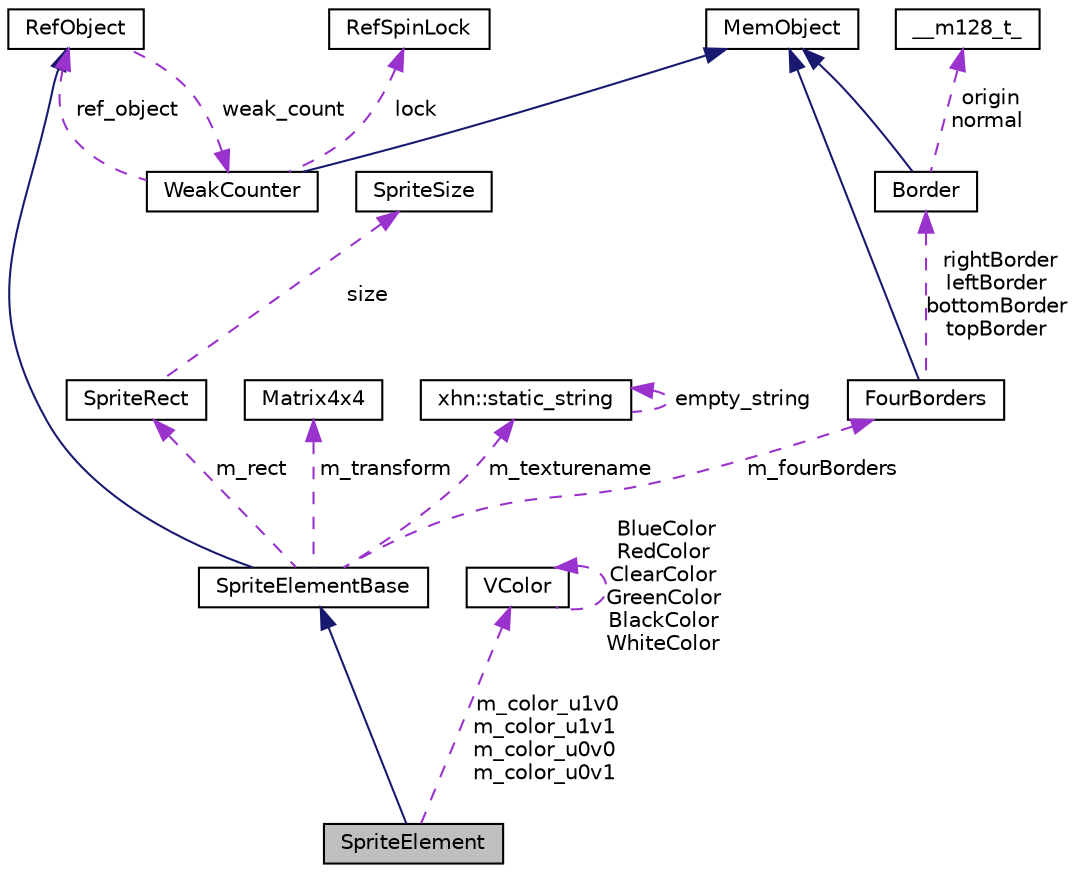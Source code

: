 digraph "SpriteElement"
{
  edge [fontname="Helvetica",fontsize="10",labelfontname="Helvetica",labelfontsize="10"];
  node [fontname="Helvetica",fontsize="10",shape=record];
  Node1 [label="SpriteElement",height=0.2,width=0.4,color="black", fillcolor="grey75", style="filled", fontcolor="black"];
  Node2 -> Node1 [dir="back",color="midnightblue",fontsize="10",style="solid",fontname="Helvetica"];
  Node2 [label="SpriteElementBase",height=0.2,width=0.4,color="black", fillcolor="white", style="filled",URL="$class_sprite_element_base.html",tooltip="SpriteElementBase. "];
  Node3 -> Node2 [dir="back",color="midnightblue",fontsize="10",style="solid",fontname="Helvetica"];
  Node3 [label="RefObject",height=0.2,width=0.4,color="black", fillcolor="white", style="filled",URL="$class_ref_object.html"];
  Node4 -> Node3 [dir="back",color="darkorchid3",fontsize="10",style="dashed",label=" weak_count" ,fontname="Helvetica"];
  Node4 [label="WeakCounter",height=0.2,width=0.4,color="black", fillcolor="white", style="filled",URL="$class_weak_counter.html",tooltip="WeakCounter. "];
  Node5 -> Node4 [dir="back",color="midnightblue",fontsize="10",style="solid",fontname="Helvetica"];
  Node5 [label="MemObject",height=0.2,width=0.4,color="black", fillcolor="white", style="filled",URL="$class_mem_object.html"];
  Node6 -> Node4 [dir="back",color="darkorchid3",fontsize="10",style="dashed",label=" lock" ,fontname="Helvetica"];
  Node6 [label="RefSpinLock",height=0.2,width=0.4,color="black", fillcolor="white", style="filled",URL="$class_ref_spin_lock.html"];
  Node3 -> Node4 [dir="back",color="darkorchid3",fontsize="10",style="dashed",label=" ref_object" ,fontname="Helvetica"];
  Node7 -> Node2 [dir="back",color="darkorchid3",fontsize="10",style="dashed",label=" m_fourBorders" ,fontname="Helvetica"];
  Node7 [label="FourBorders",height=0.2,width=0.4,color="black", fillcolor="white", style="filled",URL="$struct_four_borders.html"];
  Node5 -> Node7 [dir="back",color="midnightblue",fontsize="10",style="solid",fontname="Helvetica"];
  Node8 -> Node7 [dir="back",color="darkorchid3",fontsize="10",style="dashed",label=" rightBorder\nleftBorder\nbottomBorder\ntopBorder" ,fontname="Helvetica"];
  Node8 [label="Border",height=0.2,width=0.4,color="black", fillcolor="white", style="filled",URL="$class_border.html"];
  Node5 -> Node8 [dir="back",color="midnightblue",fontsize="10",style="solid",fontname="Helvetica"];
  Node9 -> Node8 [dir="back",color="darkorchid3",fontsize="10",style="dashed",label=" origin\nnormal" ,fontname="Helvetica"];
  Node9 [label="__m128_t_",height=0.2,width=0.4,color="black", fillcolor="white", style="filled",URL="$struct____m128__t__.html"];
  Node10 -> Node2 [dir="back",color="darkorchid3",fontsize="10",style="dashed",label=" m_transform" ,fontname="Helvetica"];
  Node10 [label="Matrix4x4",height=0.2,width=0.4,color="black", fillcolor="white", style="filled",URL="$struct_matrix4x4.html"];
  Node11 -> Node2 [dir="back",color="darkorchid3",fontsize="10",style="dashed",label=" m_texturename" ,fontname="Helvetica"];
  Node11 [label="xhn::static_string",height=0.2,width=0.4,color="black", fillcolor="white", style="filled",URL="$classxhn_1_1static__string.html"];
  Node11 -> Node11 [dir="back",color="darkorchid3",fontsize="10",style="dashed",label=" empty_string" ,fontname="Helvetica"];
  Node12 -> Node2 [dir="back",color="darkorchid3",fontsize="10",style="dashed",label=" m_rect" ,fontname="Helvetica"];
  Node12 [label="SpriteRect",height=0.2,width=0.4,color="black", fillcolor="white", style="filled",URL="$struct_sprite_rect.html"];
  Node13 -> Node12 [dir="back",color="darkorchid3",fontsize="10",style="dashed",label=" size" ,fontname="Helvetica"];
  Node13 [label="SpriteSize",height=0.2,width=0.4,color="black", fillcolor="white", style="filled",URL="$struct_sprite_size.html"];
  Node14 -> Node1 [dir="back",color="darkorchid3",fontsize="10",style="dashed",label=" m_color_u1v0\nm_color_u1v1\nm_color_u0v0\nm_color_u0v1" ,fontname="Helvetica"];
  Node14 [label="VColor",height=0.2,width=0.4,color="black", fillcolor="white", style="filled",URL="$class_v_color.html"];
  Node14 -> Node14 [dir="back",color="darkorchid3",fontsize="10",style="dashed",label=" BlueColor\nRedColor\nClearColor\nGreenColor\nBlackColor\nWhiteColor" ,fontname="Helvetica"];
}
